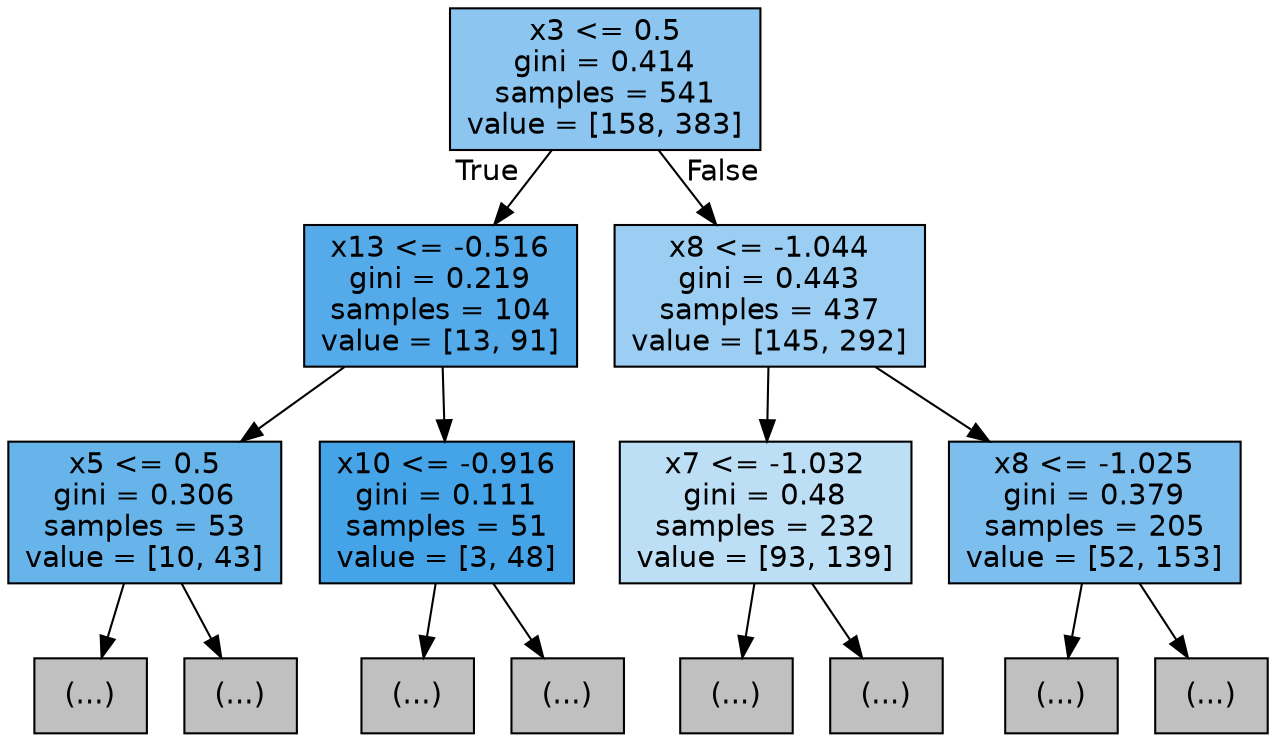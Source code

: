 digraph Tree {
node [shape=box, style="filled", color="black", fontname="helvetica"] ;
edge [fontname="helvetica"] ;
0 [label="x3 <= 0.5\ngini = 0.414\nsamples = 541\nvalue = [158, 383]", fillcolor="#8bc5f0"] ;
1 [label="x13 <= -0.516\ngini = 0.219\nsamples = 104\nvalue = [13, 91]", fillcolor="#55abe9"] ;
0 -> 1 [labeldistance=2.5, labelangle=45, headlabel="True"] ;
2 [label="x5 <= 0.5\ngini = 0.306\nsamples = 53\nvalue = [10, 43]", fillcolor="#67b4eb"] ;
1 -> 2 ;
3 [label="(...)", fillcolor="#C0C0C0"] ;
2 -> 3 ;
30 [label="(...)", fillcolor="#C0C0C0"] ;
2 -> 30 ;
35 [label="x10 <= -0.916\ngini = 0.111\nsamples = 51\nvalue = [3, 48]", fillcolor="#45a3e7"] ;
1 -> 35 ;
36 [label="(...)", fillcolor="#C0C0C0"] ;
35 -> 36 ;
43 [label="(...)", fillcolor="#C0C0C0"] ;
35 -> 43 ;
50 [label="x8 <= -1.044\ngini = 0.443\nsamples = 437\nvalue = [145, 292]", fillcolor="#9bcef2"] ;
0 -> 50 [labeldistance=2.5, labelangle=-45, headlabel="False"] ;
51 [label="x7 <= -1.032\ngini = 0.48\nsamples = 232\nvalue = [93, 139]", fillcolor="#bddff6"] ;
50 -> 51 ;
52 [label="(...)", fillcolor="#C0C0C0"] ;
51 -> 52 ;
257 [label="(...)", fillcolor="#C0C0C0"] ;
51 -> 257 ;
260 [label="x8 <= -1.025\ngini = 0.379\nsamples = 205\nvalue = [52, 153]", fillcolor="#7cbeee"] ;
50 -> 260 ;
261 [label="(...)", fillcolor="#C0C0C0"] ;
260 -> 261 ;
262 [label="(...)", fillcolor="#C0C0C0"] ;
260 -> 262 ;
}
